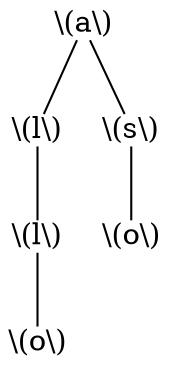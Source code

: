 graph {
	0 [label="\\(a\\)" shape=plain]
	1 [label="\\(l\\)" shape=plain]
	0 -- 1
	2 [label="\\(l\\)" shape=plain]
	1 -- 2
	3 [label="\\(o\\)" shape=plain]
	2 -- 3
	4 [label="\\(s\\)" shape=plain]
	0 -- 4
	5 [label="\\(o\\)" shape=plain]
	4 -- 5
}
